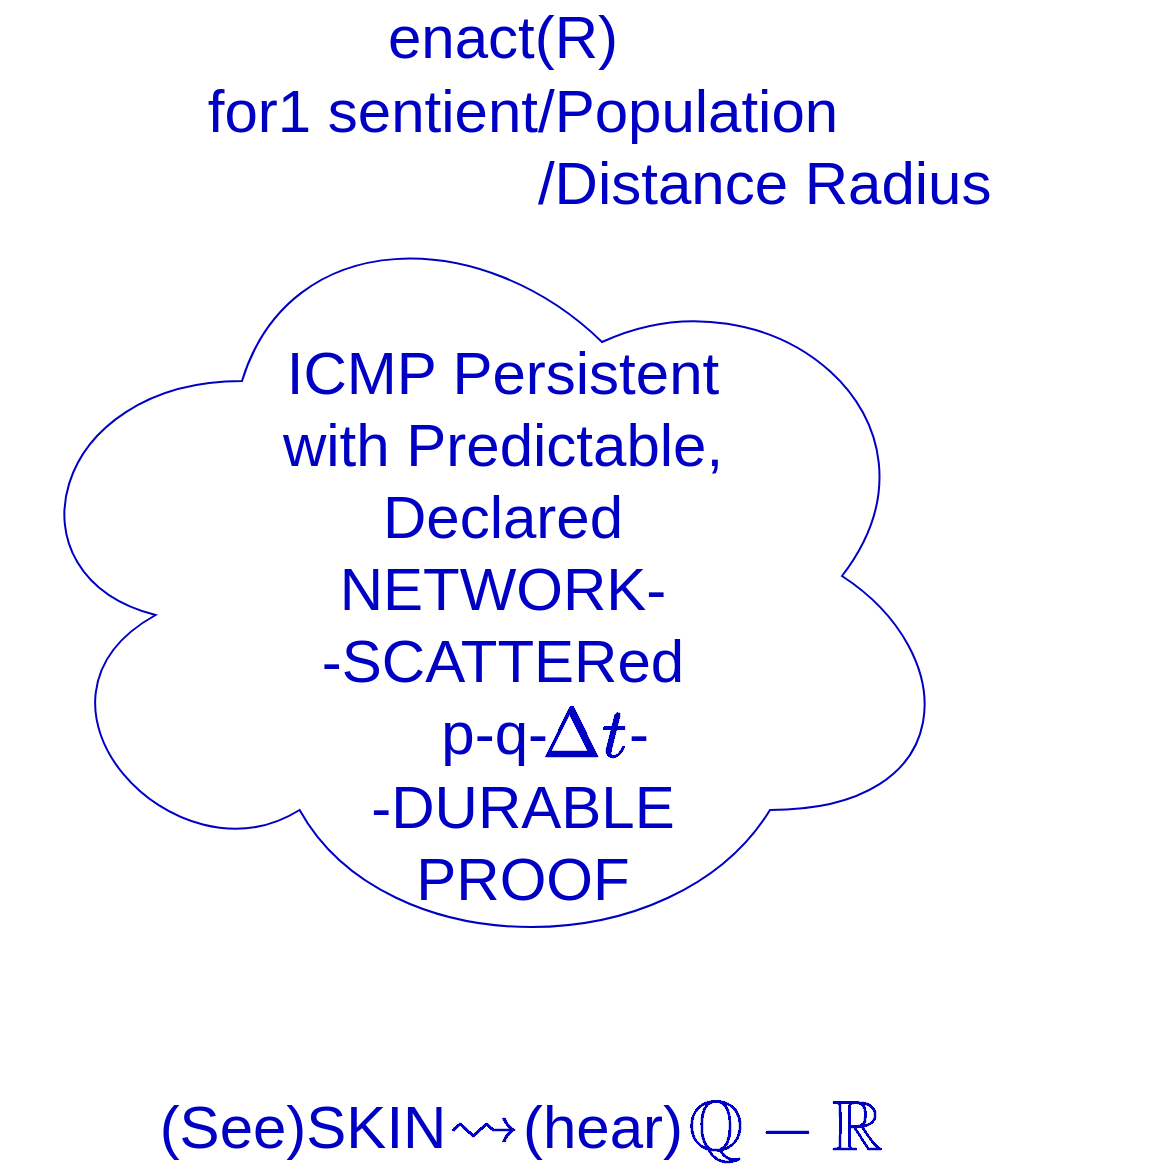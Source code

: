 <mxfile version="17.4.5" type="github">
  <diagram id="lW6_sdJYNyvbq4pLLsga" name="Page-1">
    <mxGraphModel dx="974" dy="1046" grid="1" gridSize="10" guides="1" tooltips="1" connect="1" arrows="1" fold="1" page="1" pageScale="1" pageWidth="850" pageHeight="1100" math="1" shadow="0">
      <root>
        <mxCell id="0" />
        <mxCell id="1" parent="0" />
        <mxCell id="LFLexPr_rnEBfVvuA4ob-1" value="&lt;font style=&quot;font-size: 30px&quot; color=&quot;#0000c4&quot;&gt;enact(R)&lt;/font&gt;" style="text;html=1;align=center;verticalAlign=middle;resizable=0;points=[];autosize=1;strokeColor=none;fillColor=none;" vertex="1" parent="1">
          <mxGeometry x="245" y="150" width="130" height="30" as="geometry" />
        </mxCell>
        <mxCell id="LFLexPr_rnEBfVvuA4ob-2" value="&lt;font color=&quot;#0000c4&quot;&gt;for1 sentient/Population&lt;br&gt;&amp;nbsp; &amp;nbsp; &amp;nbsp; &amp;nbsp; &amp;nbsp; &amp;nbsp; &amp;nbsp; &amp;nbsp; &amp;nbsp; &amp;nbsp; &amp;nbsp; &amp;nbsp; &amp;nbsp; &amp;nbsp; &amp;nbsp; /Distance Radius&amp;nbsp;&lt;/font&gt;" style="text;html=1;align=center;verticalAlign=middle;resizable=0;points=[];autosize=1;strokeColor=none;fillColor=none;fontSize=30;" vertex="1" parent="1">
          <mxGeometry x="70" y="180" width="500" height="80" as="geometry" />
        </mxCell>
        <mxCell id="LFLexPr_rnEBfVvuA4ob-3" value="" style="ellipse;shape=cloud;whiteSpace=wrap;html=1;fontSize=30;fontColor=#0000C4;gradientColor=#ffffff;fillColor=none;strokeColor=#0000C4;" vertex="1" parent="1">
          <mxGeometry x="60" y="240" width="480" height="390" as="geometry" />
        </mxCell>
        <mxCell id="LFLexPr_rnEBfVvuA4ob-4" value="ICMP Persistent&lt;br&gt;with Predictable,&lt;br&gt;Declared&lt;br&gt;NETWORK-&lt;br&gt;-SCATTERed&lt;br&gt;p-q-&amp;nbsp;" style="text;html=1;align=center;verticalAlign=middle;resizable=0;points=[];autosize=1;strokeColor=none;fillColor=none;fontSize=30;fontColor=#0000C4;" vertex="1" parent="1">
          <mxGeometry x="190" y="312.5" width="240" height="220" as="geometry" />
        </mxCell>
        <mxCell id="LFLexPr_rnEBfVvuA4ob-5" value="$$\Delta t$$" style="text;html=1;align=center;verticalAlign=middle;resizable=0;points=[];autosize=1;strokeColor=none;fillColor=none;fontSize=30;fontColor=#0000C4;" vertex="1" parent="1">
          <mxGeometry x="261" y="494.5" width="180" height="40" as="geometry" />
        </mxCell>
        <mxCell id="LFLexPr_rnEBfVvuA4ob-6" value="-DURABLE&lt;br&gt;PROOF" style="text;html=1;align=center;verticalAlign=middle;resizable=0;points=[];autosize=1;strokeColor=none;fillColor=none;fontSize=30;fontColor=#0000C4;" vertex="1" parent="1">
          <mxGeometry x="235" y="528" width="170" height="80" as="geometry" />
        </mxCell>
        <mxCell id="LFLexPr_rnEBfVvuA4ob-7" value="-" style="text;html=1;align=center;verticalAlign=middle;resizable=0;points=[];autosize=1;strokeColor=none;fillColor=none;fontSize=30;fontColor=#0000C4;" vertex="1" parent="1">
          <mxGeometry x="363" y="492.5" width="30" height="40" as="geometry" />
        </mxCell>
        <mxCell id="LFLexPr_rnEBfVvuA4ob-9" value="(See)SKIN" style="text;html=1;align=center;verticalAlign=middle;resizable=0;points=[];autosize=1;strokeColor=none;fillColor=none;fontSize=30;fontColor=#0000C4;" vertex="1" parent="1">
          <mxGeometry x="130" y="690" width="160" height="40" as="geometry" />
        </mxCell>
        <mxCell id="LFLexPr_rnEBfVvuA4ob-10" value="$$\rightsquigarrow$$" style="text;html=1;align=center;verticalAlign=middle;resizable=0;points=[];autosize=1;strokeColor=none;fillColor=none;fontSize=30;fontColor=#0000C4;" vertex="1" parent="1">
          <mxGeometry x="150" y="690" width="300" height="40" as="geometry" />
        </mxCell>
        <mxCell id="LFLexPr_rnEBfVvuA4ob-11" value="(hear)" style="text;html=1;align=center;verticalAlign=middle;resizable=0;points=[];autosize=1;strokeColor=none;fillColor=none;fontSize=30;fontColor=#0000C4;" vertex="1" parent="1">
          <mxGeometry x="310" y="690" width="100" height="40" as="geometry" />
        </mxCell>
        <mxCell id="LFLexPr_rnEBfVvuA4ob-12" value="$$\mathbb{Q}-\mathbb{R}$$" style="text;html=1;align=center;verticalAlign=middle;resizable=0;points=[];autosize=1;strokeColor=none;fillColor=none;fontSize=30;fontColor=#0000C4;" vertex="1" parent="1">
          <mxGeometry x="256" y="692" width="390" height="40" as="geometry" />
        </mxCell>
      </root>
    </mxGraphModel>
  </diagram>
</mxfile>
